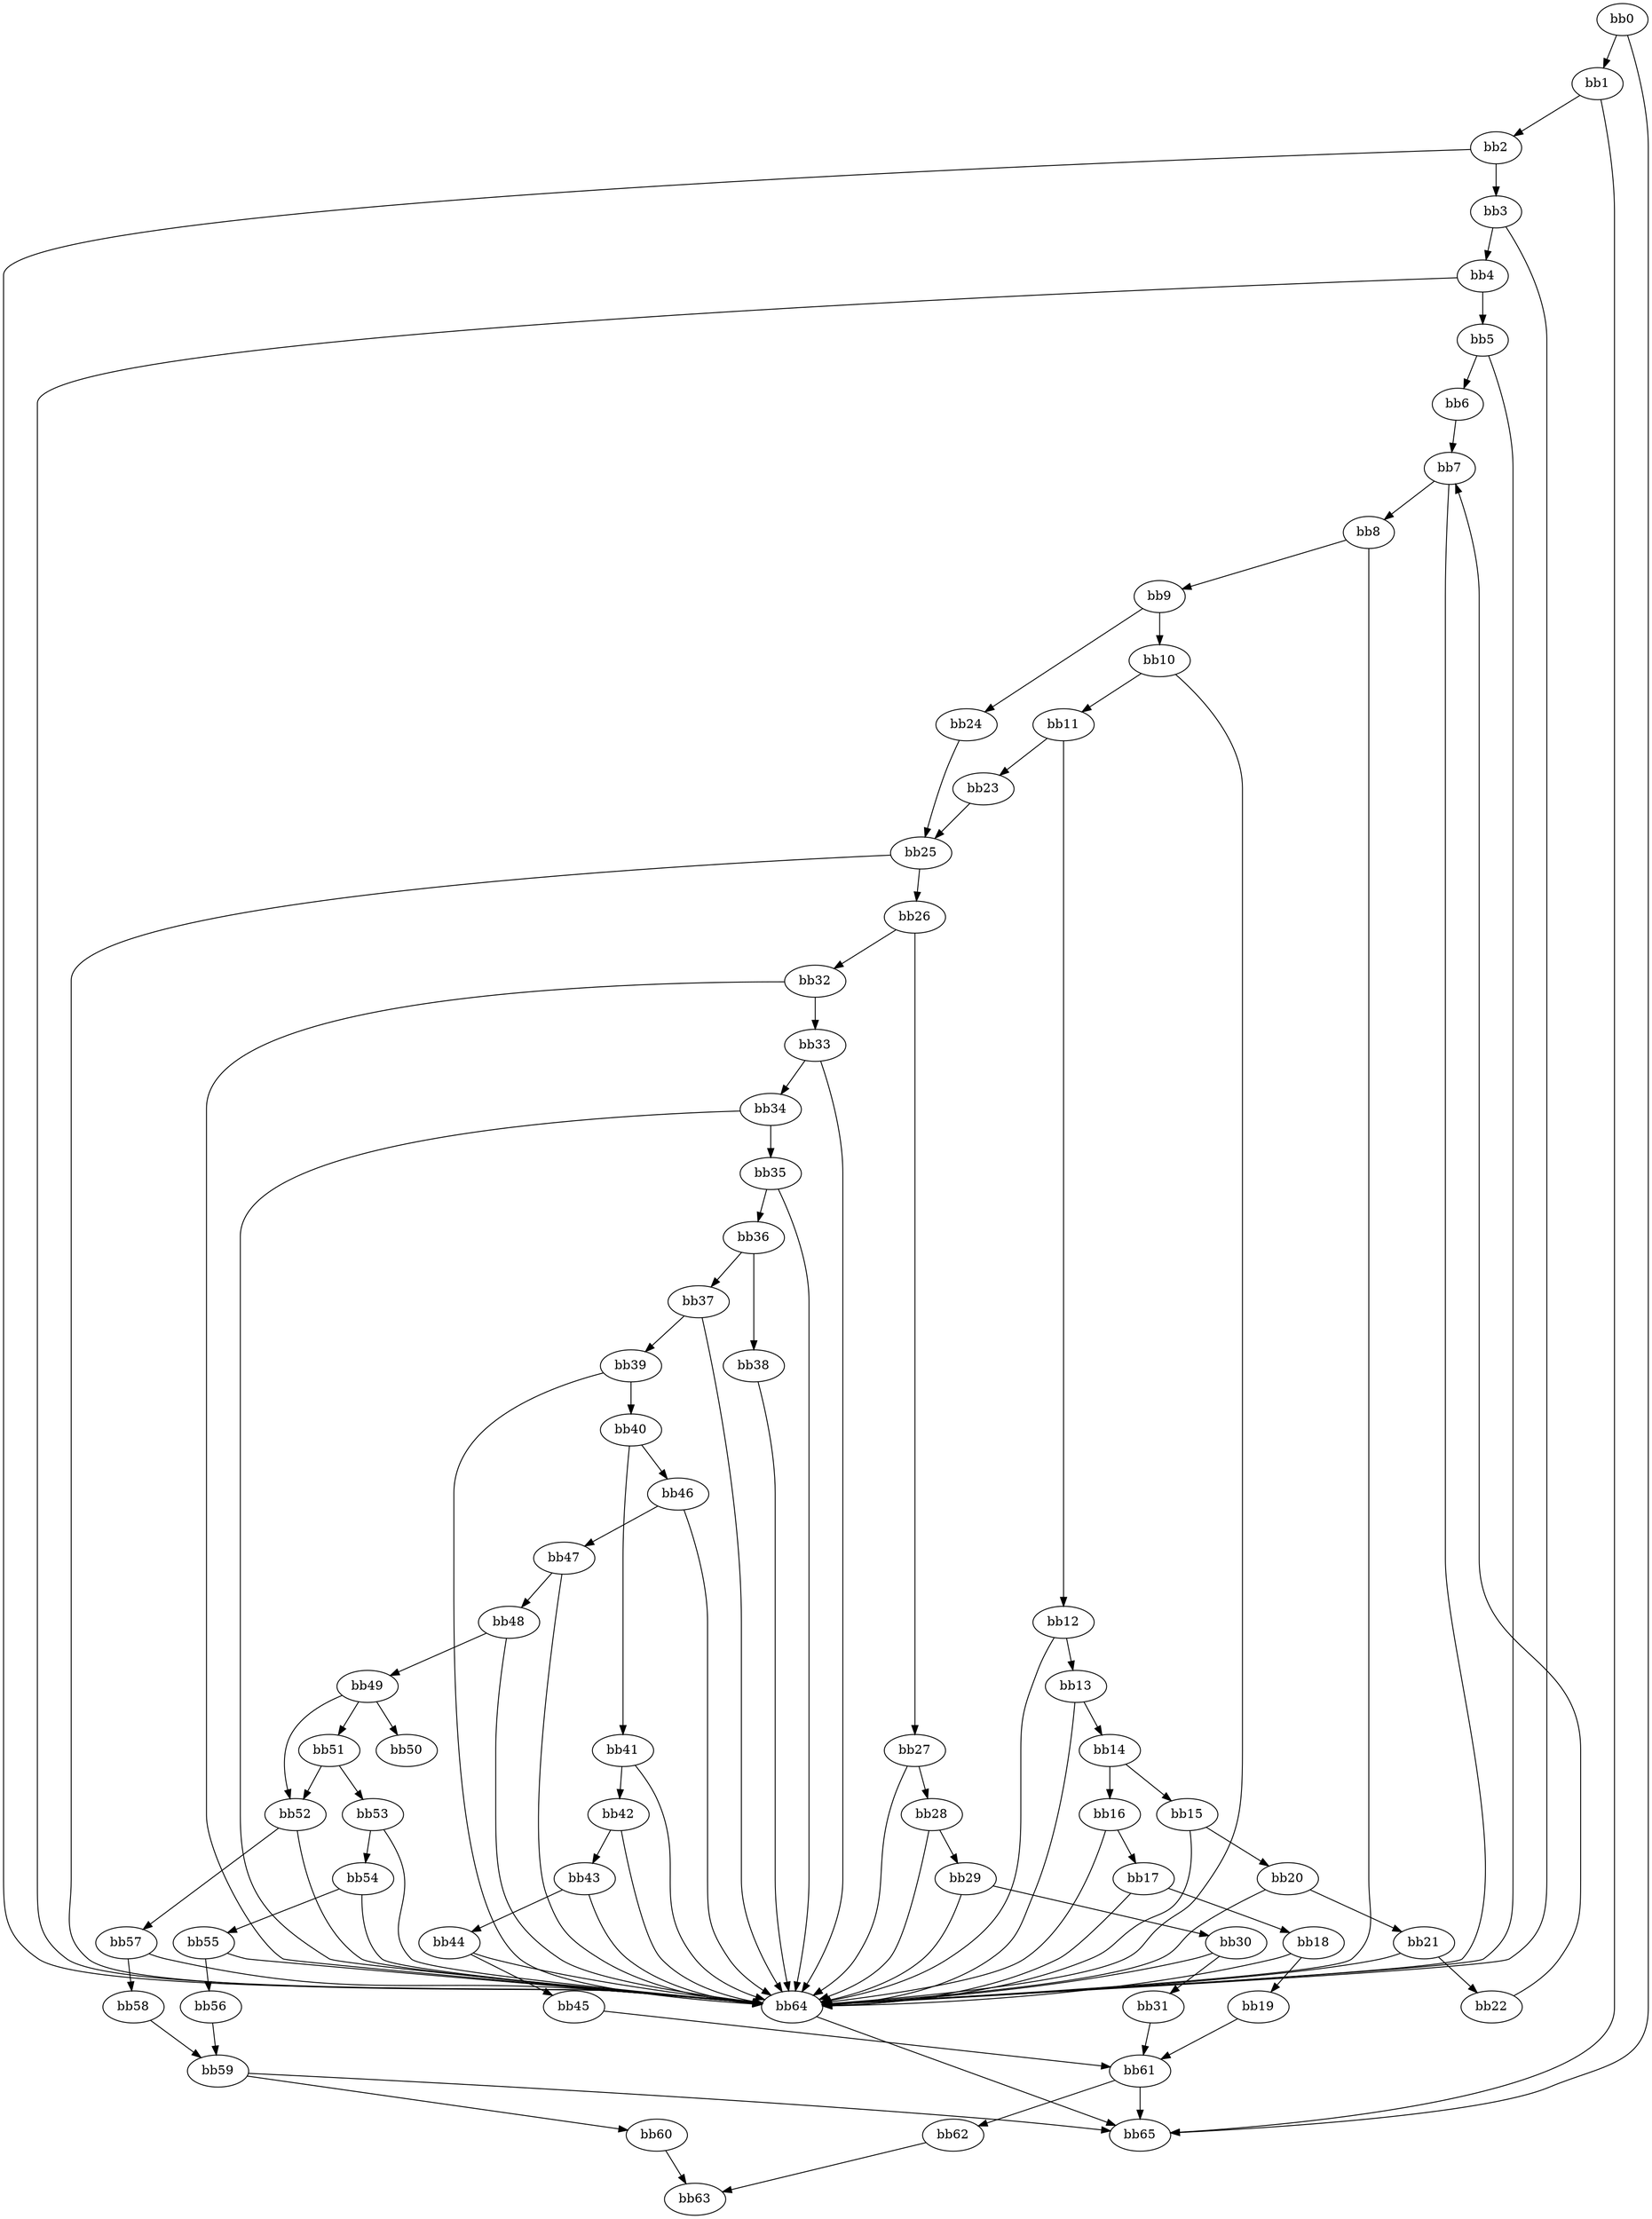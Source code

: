 digraph {
    0 [ label = "bb0\l" ]
    1 [ label = "bb1\l" ]
    2 [ label = "bb2\l" ]
    3 [ label = "bb3\l" ]
    4 [ label = "bb4\l" ]
    5 [ label = "bb5\l" ]
    6 [ label = "bb6\l" ]
    7 [ label = "bb7\l" ]
    8 [ label = "bb8\l" ]
    9 [ label = "bb9\l" ]
    10 [ label = "bb10\l" ]
    11 [ label = "bb11\l" ]
    12 [ label = "bb12\l" ]
    13 [ label = "bb13\l" ]
    14 [ label = "bb14\l" ]
    15 [ label = "bb15\l" ]
    16 [ label = "bb16\l" ]
    17 [ label = "bb17\l" ]
    18 [ label = "bb18\l" ]
    19 [ label = "bb19\l" ]
    20 [ label = "bb20\l" ]
    21 [ label = "bb21\l" ]
    22 [ label = "bb22\l" ]
    23 [ label = "bb23\l" ]
    24 [ label = "bb24\l" ]
    25 [ label = "bb25\l" ]
    26 [ label = "bb26\l" ]
    27 [ label = "bb27\l" ]
    28 [ label = "bb28\l" ]
    29 [ label = "bb29\l" ]
    30 [ label = "bb30\l" ]
    31 [ label = "bb31\l" ]
    32 [ label = "bb32\l" ]
    33 [ label = "bb33\l" ]
    34 [ label = "bb34\l" ]
    35 [ label = "bb35\l" ]
    36 [ label = "bb36\l" ]
    37 [ label = "bb37\l" ]
    38 [ label = "bb38\l" ]
    39 [ label = "bb39\l" ]
    40 [ label = "bb40\l" ]
    41 [ label = "bb41\l" ]
    42 [ label = "bb42\l" ]
    43 [ label = "bb43\l" ]
    44 [ label = "bb44\l" ]
    45 [ label = "bb45\l" ]
    46 [ label = "bb46\l" ]
    47 [ label = "bb47\l" ]
    48 [ label = "bb48\l" ]
    49 [ label = "bb49\l" ]
    50 [ label = "bb50\l" ]
    51 [ label = "bb51\l" ]
    52 [ label = "bb52\l" ]
    53 [ label = "bb53\l" ]
    54 [ label = "bb54\l" ]
    55 [ label = "bb55\l" ]
    56 [ label = "bb56\l" ]
    57 [ label = "bb57\l" ]
    58 [ label = "bb58\l" ]
    59 [ label = "bb59\l" ]
    60 [ label = "bb60\l" ]
    61 [ label = "bb61\l" ]
    62 [ label = "bb62\l" ]
    63 [ label = "bb63\l" ]
    64 [ label = "bb64\l" ]
    65 [ label = "bb65\l" ]
    0 -> 1 [ ]
    0 -> 65 [ ]
    1 -> 2 [ ]
    1 -> 65 [ ]
    2 -> 3 [ ]
    2 -> 64 [ ]
    3 -> 4 [ ]
    3 -> 64 [ ]
    4 -> 5 [ ]
    4 -> 64 [ ]
    5 -> 6 [ ]
    5 -> 64 [ ]
    6 -> 7 [ ]
    7 -> 8 [ ]
    7 -> 64 [ ]
    8 -> 9 [ ]
    8 -> 64 [ ]
    9 -> 10 [ ]
    9 -> 24 [ ]
    10 -> 11 [ ]
    10 -> 64 [ ]
    11 -> 12 [ ]
    11 -> 23 [ ]
    12 -> 13 [ ]
    12 -> 64 [ ]
    13 -> 14 [ ]
    13 -> 64 [ ]
    14 -> 15 [ ]
    14 -> 16 [ ]
    15 -> 20 [ ]
    15 -> 64 [ ]
    16 -> 17 [ ]
    16 -> 64 [ ]
    17 -> 18 [ ]
    17 -> 64 [ ]
    18 -> 19 [ ]
    18 -> 64 [ ]
    19 -> 61 [ ]
    20 -> 21 [ ]
    20 -> 64 [ ]
    21 -> 22 [ ]
    21 -> 64 [ ]
    22 -> 7 [ ]
    23 -> 25 [ ]
    24 -> 25 [ ]
    25 -> 26 [ ]
    25 -> 64 [ ]
    26 -> 27 [ ]
    26 -> 32 [ ]
    27 -> 28 [ ]
    27 -> 64 [ ]
    28 -> 29 [ ]
    28 -> 64 [ ]
    29 -> 30 [ ]
    29 -> 64 [ ]
    30 -> 31 [ ]
    30 -> 64 [ ]
    31 -> 61 [ ]
    32 -> 33 [ ]
    32 -> 64 [ ]
    33 -> 34 [ ]
    33 -> 64 [ ]
    34 -> 35 [ ]
    34 -> 64 [ ]
    35 -> 36 [ ]
    35 -> 64 [ ]
    36 -> 37 [ ]
    36 -> 38 [ ]
    37 -> 39 [ ]
    37 -> 64 [ ]
    38 -> 64 [ ]
    39 -> 40 [ ]
    39 -> 64 [ ]
    40 -> 41 [ ]
    40 -> 46 [ ]
    41 -> 42 [ ]
    41 -> 64 [ ]
    42 -> 43 [ ]
    42 -> 64 [ ]
    43 -> 44 [ ]
    43 -> 64 [ ]
    44 -> 45 [ ]
    44 -> 64 [ ]
    45 -> 61 [ ]
    46 -> 47 [ ]
    46 -> 64 [ ]
    47 -> 48 [ ]
    47 -> 64 [ ]
    48 -> 49 [ ]
    48 -> 64 [ ]
    49 -> 50 [ ]
    49 -> 51 [ ]
    49 -> 52 [ ]
    51 -> 52 [ ]
    51 -> 53 [ ]
    52 -> 57 [ ]
    52 -> 64 [ ]
    53 -> 54 [ ]
    53 -> 64 [ ]
    54 -> 55 [ ]
    54 -> 64 [ ]
    55 -> 56 [ ]
    55 -> 64 [ ]
    56 -> 59 [ ]
    57 -> 58 [ ]
    57 -> 64 [ ]
    58 -> 59 [ ]
    59 -> 60 [ ]
    59 -> 65 [ ]
    60 -> 63 [ ]
    61 -> 62 [ ]
    61 -> 65 [ ]
    62 -> 63 [ ]
    64 -> 65 [ ]
}

